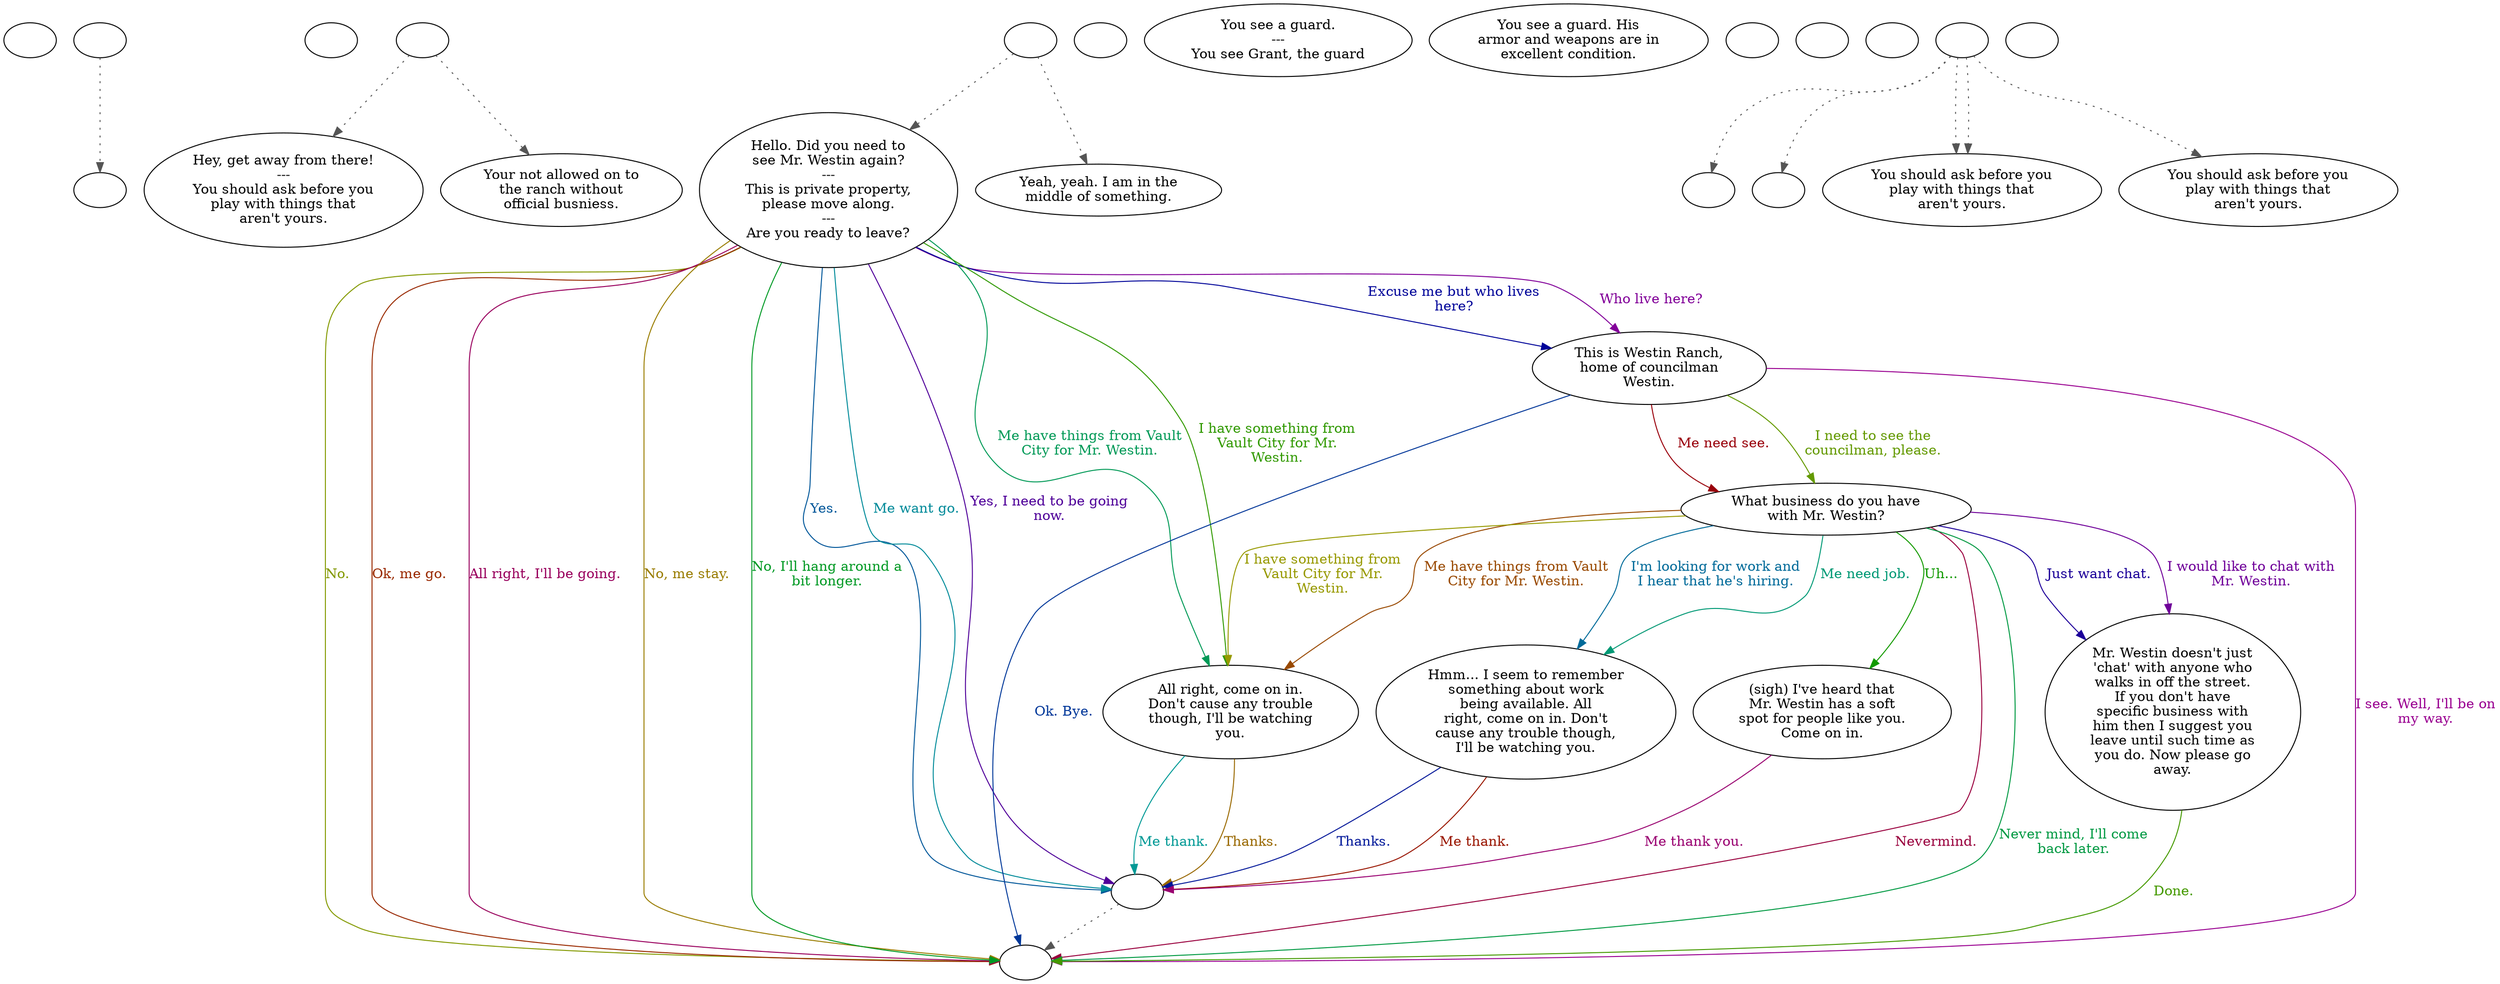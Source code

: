 digraph scwesgrd {
  "checkPartyMembersNearDoor" [style=filled       fillcolor="#FFFFFF"       color="#000000"]
  "checkPartyMembersNearDoor" [label=""]
  "old_pickup_p_proc" [style=filled       fillcolor="#FFFFFF"       color="#000000"]
  "old_pickup_p_proc" [label=""]
  "pickup_p_proc" [style=filled       fillcolor="#FFFFFF"       color="#000000"]
  "pickup_p_proc" -> "old_pickup_p_proc" [style=dotted color="#555555"]
  "pickup_p_proc" [label=""]
  "start" [style=filled       fillcolor="#FFFFFF"       color="#000000"]
  "start" [label=""]
  "critter_p_proc" [style=filled       fillcolor="#FFFFFF"       color="#000000"]
  "critter_p_proc" -> "checkNotify" [style=dotted color="#555555"]
  "critter_p_proc" -> "Node009" [style=dotted color="#555555"]
  "critter_p_proc" [label=""]
  "talk_p_proc" [style=filled       fillcolor="#FFFFFF"       color="#000000"]
  "talk_p_proc" -> "Node001" [style=dotted color="#555555"]
  "talk_p_proc" -> "Node007" [style=dotted color="#555555"]
  "talk_p_proc" [label=""]
  "destroy_p_proc" [style=filled       fillcolor="#FFFFFF"       color="#000000"]
  "destroy_p_proc" [label=""]
  "look_at_p_proc" [style=filled       fillcolor="#FFFFFF"       color="#000000"]
  "look_at_p_proc" [label="You see a guard.\n---\nYou see Grant, the guard"]
  "description_p_proc" [style=filled       fillcolor="#FFFFFF"       color="#000000"]
  "description_p_proc" [label="You see a guard. His\narmor and weapons are in\nexcellent condition."]
  "use_skill_on_p_proc" [style=filled       fillcolor="#FFFFFF"       color="#000000"]
  "use_skill_on_p_proc" [label=""]
  "damage_p_proc" [style=filled       fillcolor="#FFFFFF"       color="#000000"]
  "damage_p_proc" [label=""]
  "map_enter_p_proc" [style=filled       fillcolor="#FFFFFF"       color="#000000"]
  "map_enter_p_proc" [label=""]
  "timed_event_p_proc" [style=filled       fillcolor="#FFFFFF"       color="#000000"]
  "timed_event_p_proc" -> "FieldOff" [style=dotted color="#555555"]
  "timed_event_p_proc" -> "Walk" [style=dotted color="#555555"]
  "timed_event_p_proc" -> "UseComputer" [style=dotted color="#555555"]
  "timed_event_p_proc" -> "UseComputer" [style=dotted color="#555555"]
  "timed_event_p_proc" -> "UseEmitter" [style=dotted color="#555555"]
  "timed_event_p_proc" [label=""]
  "Node998" [style=filled       fillcolor="#FFFFFF"       color="#000000"]
  "Node998" [label=""]
  "Node999" [style=filled       fillcolor="#FFFFFF"       color="#000000"]
  "Node999" [label=""]
  "Node001" [style=filled       fillcolor="#FFFFFF"       color="#000000"]
  "Node001" [label="Hello. Did you need to\nsee Mr. Westin again?\n---\nThis is private property,\nplease move along.\n---\nAre you ready to leave?"]
  "Node001" -> "NodeFieldOff" [label="Yes." color="#005699" fontcolor="#005699"]
  "Node001" -> "Node999" [label="No." color="#839900" fontcolor="#839900"]
  "Node001" -> "Node002" [label="Who live here?" color="#820099" fontcolor="#820099"]
  "Node001" -> "Node008" [label="Me have things from Vault\nCity for Mr. Westin." color="#009956" fontcolor="#009956"]
  "Node001" -> "Node999" [label="Ok, me go." color="#992900" fontcolor="#992900"]
  "Node001" -> "Node002" [label="Excuse me but who lives\nhere?" color="#000499" fontcolor="#000499"]
  "Node001" -> "Node008" [label="I have something from\nVault City for Mr.\nWestin." color="#309900" fontcolor="#309900"]
  "Node001" -> "Node999" [label="All right, I'll be going." color="#99005D" fontcolor="#99005D"]
  "Node001" -> "NodeFieldOff" [label="Me want go." color="#008A99" fontcolor="#008A99"]
  "Node001" -> "Node999" [label="No, me stay." color="#997C00" fontcolor="#997C00"]
  "Node001" -> "NodeFieldOff" [label="Yes, I need to be going\nnow." color="#4F0099" fontcolor="#4F0099"]
  "Node001" -> "Node999" [label="No, I'll hang around a\nbit longer." color="#009923" fontcolor="#009923"]
  "Node002" [style=filled       fillcolor="#FFFFFF"       color="#000000"]
  "Node002" [label="This is Westin Ranch,\nhome of councilman\nWestin."]
  "Node002" -> "Node003" [label="Me need see." color="#99000A" fontcolor="#99000A"]
  "Node002" -> "Node999" [label="Ok. Bye." color="#003799" fontcolor="#003799"]
  "Node002" -> "Node003" [label="I need to see the\ncouncilman, please." color="#639900" fontcolor="#639900"]
  "Node002" -> "Node999" [label="I see. Well, I'll be on\nmy way." color="#990090" fontcolor="#990090"]
  "Node003" [style=filled       fillcolor="#FFFFFF"       color="#000000"]
  "Node003" [label="What business do you have\nwith Mr. Westin?"]
  "Node003" -> "Node004" [label="Me need job." color="#009975" fontcolor="#009975"]
  "Node003" -> "Node008" [label="Me have things from Vault\nCity for Mr. Westin." color="#994900" fontcolor="#994900"]
  "Node003" -> "Node005" [label="Just want chat." color="#1C0099" fontcolor="#1C0099"]
  "Node003" -> "Node006" [label="Uh..." color="#119900" fontcolor="#119900"]
  "Node003" -> "Node999" [label="Nevermind." color="#99003D" fontcolor="#99003D"]
  "Node003" -> "Node004" [label="I'm looking for work and\nI hear that he's hiring." color="#006A99" fontcolor="#006A99"]
  "Node003" -> "Node008" [label="I have something from\nVault City for Mr.\nWestin." color="#979900" fontcolor="#979900"]
  "Node003" -> "Node005" [label="I would like to chat with\nMr. Westin." color="#6F0099" fontcolor="#6F0099"]
  "Node003" -> "Node999" [label="Never mind, I'll come\nback later." color="#009942" fontcolor="#009942"]
  "Node004" [style=filled       fillcolor="#FFFFFF"       color="#000000"]
  "Node004" [label="Hmm... I seem to remember\nsomething about work\nbeing available. All\nright, come on in. Don't\ncause any trouble though,\nI'll be watching you."]
  "Node004" -> "NodeFieldOff" [label="Me thank." color="#991500" fontcolor="#991500"]
  "Node004" -> "NodeFieldOff" [label="Thanks." color="#001799" fontcolor="#001799"]
  "Node005" [style=filled       fillcolor="#FFFFFF"       color="#000000"]
  "Node005" [label="Mr. Westin doesn't just\n'chat' with anyone who\nwalks in off the street.\nIf you don't have\nspecific business with\nhim then I suggest you\nleave until such time as\nyou do. Now please go\naway."]
  "Node005" -> "Node999" [label="Done." color="#449900" fontcolor="#449900"]
  "Node006" [style=filled       fillcolor="#FFFFFF"       color="#000000"]
  "Node006" [label="(sigh) I've heard that\nMr. Westin has a soft\nspot for people like you.\nCome on in."]
  "Node006" -> "NodeFieldOff" [label="Me thank you." color="#990070" fontcolor="#990070"]
  "Node007" [style=filled       fillcolor="#FFFFFF"       color="#000000"]
  "Node007" [label="Yeah, yeah. I am in the\nmiddle of something."]
  "Node008" [style=filled       fillcolor="#FFFFFF"       color="#000000"]
  "Node008" [label="All right, come on in.\nDon't cause any trouble\nthough, I'll be watching\nyou."]
  "Node008" -> "NodeFieldOff" [label="Me thank." color="#009995" fontcolor="#009995"]
  "Node008" -> "NodeFieldOff" [label="Thanks." color="#996800" fontcolor="#996800"]
  "Node009" [style=filled       fillcolor="#FFFFFF"       color="#000000"]
  "Node009" [label="Your not allowed on to\nthe ranch without\nofficial busniess."]
  "FieldOff" [style=filled       fillcolor="#FFFFFF"       color="#000000"]
  "FieldOff" [label=""]
  "Walk" [style=filled       fillcolor="#FFFFFF"       color="#000000"]
  "Walk" [label=""]
  "checkNotify" [style=filled       fillcolor="#FFFFFF"       color="#000000"]
  "checkNotify" [label="Hey, get away from there!\n---\nYou should ask before you\nplay with things that\naren't yours."]
  "UseComputer" [style=filled       fillcolor="#FFFFFF"       color="#000000"]
  "UseComputer" [label="You should ask before you\nplay with things that\naren't yours."]
  "UseEmitter" [style=filled       fillcolor="#FFFFFF"       color="#000000"]
  "UseEmitter" [label="You should ask before you\nplay with things that\naren't yours."]
  "NodeFieldOff" [style=filled       fillcolor="#FFFFFF"       color="#000000"]
  "NodeFieldOff" -> "Node999" [style=dotted color="#555555"]
  "NodeFieldOff" [label=""]
}